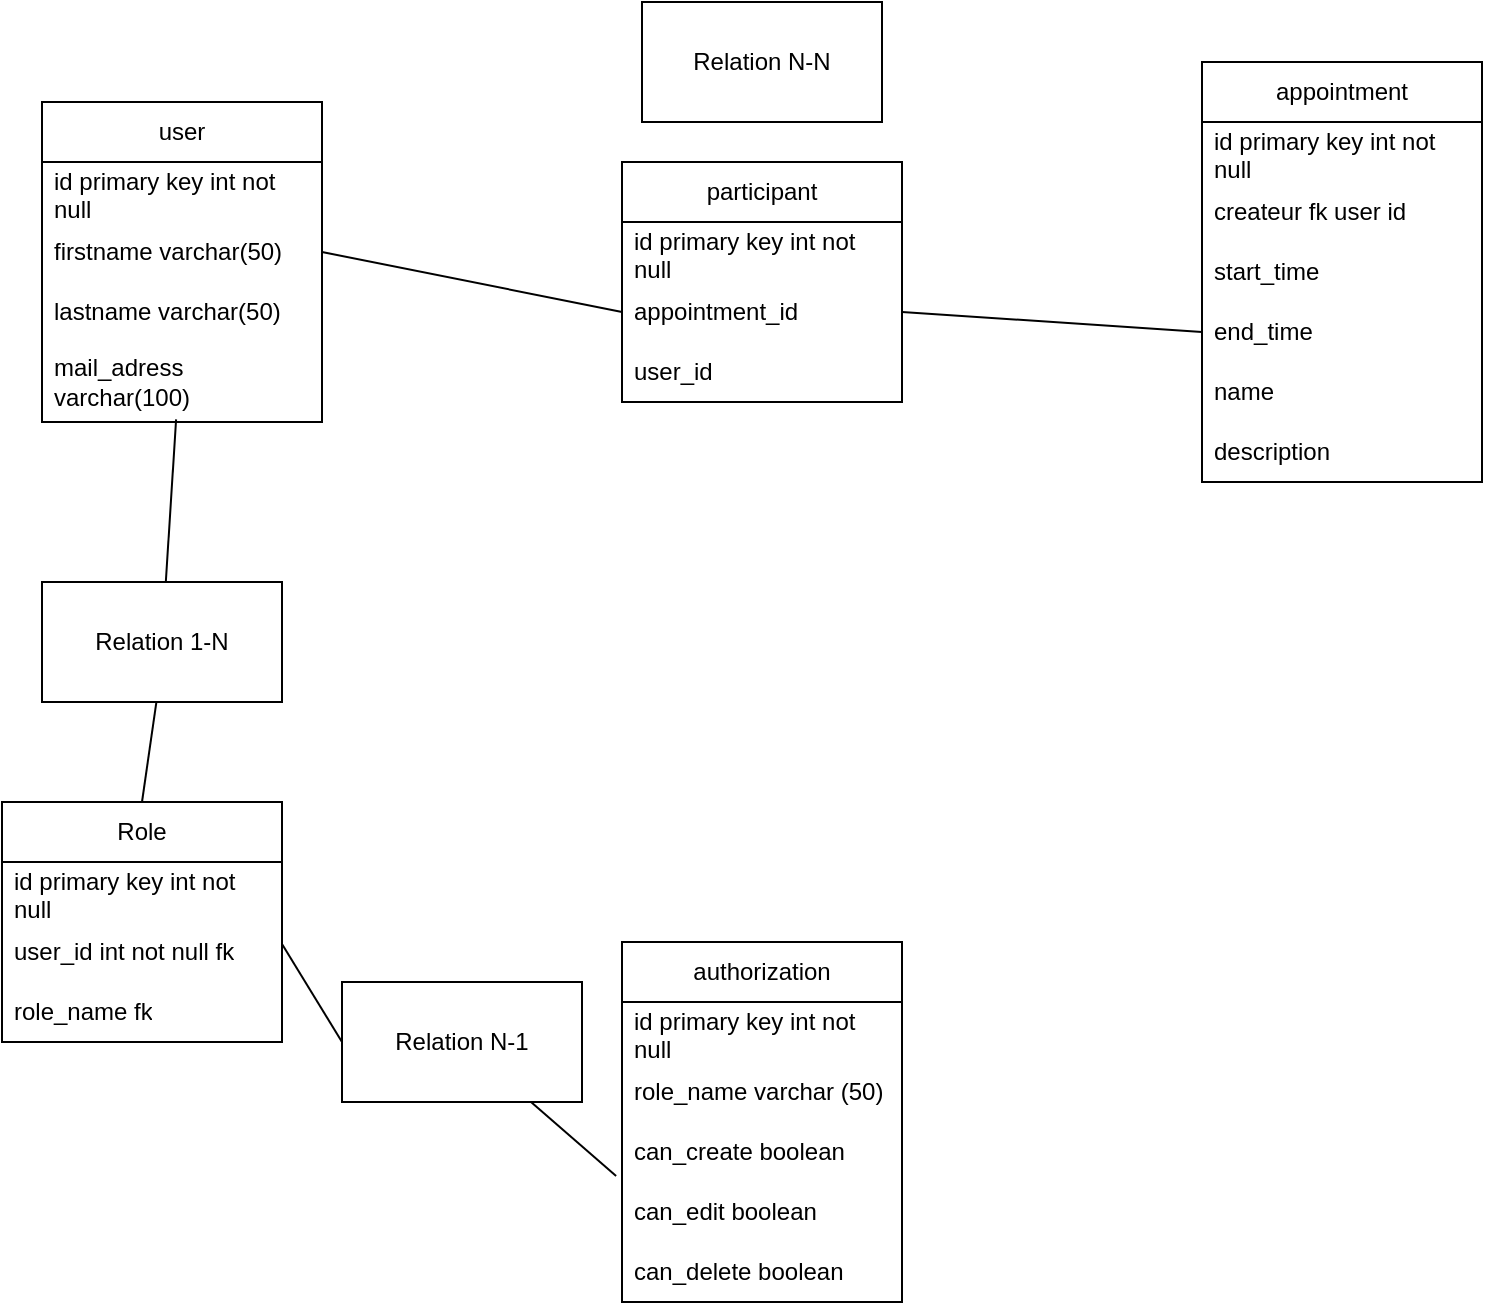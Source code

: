 <mxfile version="21.5.2" type="github">
  <diagram name="Page-1" id="rHeJxagXKsCjm51ZO492">
    <mxGraphModel dx="329" dy="665" grid="1" gridSize="10" guides="1" tooltips="1" connect="1" arrows="1" fold="1" page="1" pageScale="1" pageWidth="827" pageHeight="1169" math="0" shadow="0">
      <root>
        <mxCell id="0" />
        <mxCell id="1" parent="0" />
        <mxCell id="9v8xwFdSX0G-6z-kkgyB-1" value="user" style="swimlane;fontStyle=0;childLayout=stackLayout;horizontal=1;startSize=30;horizontalStack=0;resizeParent=1;resizeParentMax=0;resizeLast=0;collapsible=1;marginBottom=0;whiteSpace=wrap;html=1;" parent="1" vertex="1">
          <mxGeometry x="80" y="60" width="140" height="160" as="geometry" />
        </mxCell>
        <mxCell id="9v8xwFdSX0G-6z-kkgyB-2" value="id primary key int not null" style="text;strokeColor=none;fillColor=none;align=left;verticalAlign=middle;spacingLeft=4;spacingRight=4;overflow=hidden;points=[[0,0.5],[1,0.5]];portConstraint=eastwest;rotatable=0;whiteSpace=wrap;html=1;" parent="9v8xwFdSX0G-6z-kkgyB-1" vertex="1">
          <mxGeometry y="30" width="140" height="30" as="geometry" />
        </mxCell>
        <mxCell id="9v8xwFdSX0G-6z-kkgyB-3" value="firstname varchar(50)" style="text;strokeColor=none;fillColor=none;align=left;verticalAlign=middle;spacingLeft=4;spacingRight=4;overflow=hidden;points=[[0,0.5],[1,0.5]];portConstraint=eastwest;rotatable=0;whiteSpace=wrap;html=1;" parent="9v8xwFdSX0G-6z-kkgyB-1" vertex="1">
          <mxGeometry y="60" width="140" height="30" as="geometry" />
        </mxCell>
        <mxCell id="9v8xwFdSX0G-6z-kkgyB-4" value="lastname varchar(50)" style="text;strokeColor=none;fillColor=none;align=left;verticalAlign=middle;spacingLeft=4;spacingRight=4;overflow=hidden;points=[[0,0.5],[1,0.5]];portConstraint=eastwest;rotatable=0;whiteSpace=wrap;html=1;" parent="9v8xwFdSX0G-6z-kkgyB-1" vertex="1">
          <mxGeometry y="90" width="140" height="30" as="geometry" />
        </mxCell>
        <mxCell id="9v8xwFdSX0G-6z-kkgyB-6" value="mail_adress varchar(100)" style="text;strokeColor=none;fillColor=none;align=left;verticalAlign=middle;spacingLeft=4;spacingRight=4;overflow=hidden;points=[[0,0.5],[1,0.5]];portConstraint=eastwest;rotatable=0;whiteSpace=wrap;html=1;" parent="9v8xwFdSX0G-6z-kkgyB-1" vertex="1">
          <mxGeometry y="120" width="140" height="40" as="geometry" />
        </mxCell>
        <mxCell id="9v8xwFdSX0G-6z-kkgyB-8" value="appointment" style="swimlane;fontStyle=0;childLayout=stackLayout;horizontal=1;startSize=30;horizontalStack=0;resizeParent=1;resizeParentMax=0;resizeLast=0;collapsible=1;marginBottom=0;whiteSpace=wrap;html=1;" parent="1" vertex="1">
          <mxGeometry x="660" y="40" width="140" height="210" as="geometry" />
        </mxCell>
        <mxCell id="9v8xwFdSX0G-6z-kkgyB-9" value="id primary key int not null" style="text;strokeColor=none;fillColor=none;align=left;verticalAlign=middle;spacingLeft=4;spacingRight=4;overflow=hidden;points=[[0,0.5],[1,0.5]];portConstraint=eastwest;rotatable=0;whiteSpace=wrap;html=1;" parent="9v8xwFdSX0G-6z-kkgyB-8" vertex="1">
          <mxGeometry y="30" width="140" height="30" as="geometry" />
        </mxCell>
        <mxCell id="of6wVmA66O7GX9ItAcC--6" value="createur fk user id" style="text;strokeColor=none;fillColor=none;align=left;verticalAlign=middle;spacingLeft=4;spacingRight=4;overflow=hidden;points=[[0,0.5],[1,0.5]];portConstraint=eastwest;rotatable=0;whiteSpace=wrap;html=1;" vertex="1" parent="9v8xwFdSX0G-6z-kkgyB-8">
          <mxGeometry y="60" width="140" height="30" as="geometry" />
        </mxCell>
        <mxCell id="of6wVmA66O7GX9ItAcC--5" value="start_time" style="text;strokeColor=none;fillColor=none;align=left;verticalAlign=middle;spacingLeft=4;spacingRight=4;overflow=hidden;points=[[0,0.5],[1,0.5]];portConstraint=eastwest;rotatable=0;whiteSpace=wrap;html=1;" vertex="1" parent="9v8xwFdSX0G-6z-kkgyB-8">
          <mxGeometry y="90" width="140" height="30" as="geometry" />
        </mxCell>
        <mxCell id="of6wVmA66O7GX9ItAcC--4" value="end_time" style="text;strokeColor=none;fillColor=none;align=left;verticalAlign=middle;spacingLeft=4;spacingRight=4;overflow=hidden;points=[[0,0.5],[1,0.5]];portConstraint=eastwest;rotatable=0;whiteSpace=wrap;html=1;" vertex="1" parent="9v8xwFdSX0G-6z-kkgyB-8">
          <mxGeometry y="120" width="140" height="30" as="geometry" />
        </mxCell>
        <mxCell id="9v8xwFdSX0G-6z-kkgyB-10" value="name" style="text;strokeColor=none;fillColor=none;align=left;verticalAlign=middle;spacingLeft=4;spacingRight=4;overflow=hidden;points=[[0,0.5],[1,0.5]];portConstraint=eastwest;rotatable=0;whiteSpace=wrap;html=1;" parent="9v8xwFdSX0G-6z-kkgyB-8" vertex="1">
          <mxGeometry y="150" width="140" height="30" as="geometry" />
        </mxCell>
        <mxCell id="9v8xwFdSX0G-6z-kkgyB-11" value="description" style="text;strokeColor=none;fillColor=none;align=left;verticalAlign=middle;spacingLeft=4;spacingRight=4;overflow=hidden;points=[[0,0.5],[1,0.5]];portConstraint=eastwest;rotatable=0;whiteSpace=wrap;html=1;" parent="9v8xwFdSX0G-6z-kkgyB-8" vertex="1">
          <mxGeometry y="180" width="140" height="30" as="geometry" />
        </mxCell>
        <mxCell id="9v8xwFdSX0G-6z-kkgyB-13" value="authorization" style="swimlane;fontStyle=0;childLayout=stackLayout;horizontal=1;startSize=30;horizontalStack=0;resizeParent=1;resizeParentMax=0;resizeLast=0;collapsible=1;marginBottom=0;whiteSpace=wrap;html=1;" parent="1" vertex="1">
          <mxGeometry x="370" y="480" width="140" height="180" as="geometry" />
        </mxCell>
        <mxCell id="9v8xwFdSX0G-6z-kkgyB-14" value="id primary key int not null" style="text;strokeColor=none;fillColor=none;align=left;verticalAlign=middle;spacingLeft=4;spacingRight=4;overflow=hidden;points=[[0,0.5],[1,0.5]];portConstraint=eastwest;rotatable=0;whiteSpace=wrap;html=1;" parent="9v8xwFdSX0G-6z-kkgyB-13" vertex="1">
          <mxGeometry y="30" width="140" height="30" as="geometry" />
        </mxCell>
        <mxCell id="of6wVmA66O7GX9ItAcC--3" value="role_name varchar (50)" style="text;strokeColor=none;fillColor=none;align=left;verticalAlign=middle;spacingLeft=4;spacingRight=4;overflow=hidden;points=[[0,0.5],[1,0.5]];portConstraint=eastwest;rotatable=0;whiteSpace=wrap;html=1;" vertex="1" parent="9v8xwFdSX0G-6z-kkgyB-13">
          <mxGeometry y="60" width="140" height="30" as="geometry" />
        </mxCell>
        <mxCell id="9v8xwFdSX0G-6z-kkgyB-34" value="can_create boolean" style="text;strokeColor=none;fillColor=none;align=left;verticalAlign=middle;spacingLeft=4;spacingRight=4;overflow=hidden;points=[[0,0.5],[1,0.5]];portConstraint=eastwest;rotatable=0;whiteSpace=wrap;html=1;" parent="9v8xwFdSX0G-6z-kkgyB-13" vertex="1">
          <mxGeometry y="90" width="140" height="30" as="geometry" />
        </mxCell>
        <mxCell id="9v8xwFdSX0G-6z-kkgyB-35" value="can_edit boolean" style="text;strokeColor=none;fillColor=none;align=left;verticalAlign=middle;spacingLeft=4;spacingRight=4;overflow=hidden;points=[[0,0.5],[1,0.5]];portConstraint=eastwest;rotatable=0;whiteSpace=wrap;html=1;" parent="9v8xwFdSX0G-6z-kkgyB-13" vertex="1">
          <mxGeometry y="120" width="140" height="30" as="geometry" />
        </mxCell>
        <mxCell id="9v8xwFdSX0G-6z-kkgyB-36" value="can_delete boolean" style="text;strokeColor=none;fillColor=none;align=left;verticalAlign=middle;spacingLeft=4;spacingRight=4;overflow=hidden;points=[[0,0.5],[1,0.5]];portConstraint=eastwest;rotatable=0;whiteSpace=wrap;html=1;" parent="9v8xwFdSX0G-6z-kkgyB-13" vertex="1">
          <mxGeometry y="150" width="140" height="30" as="geometry" />
        </mxCell>
        <mxCell id="9v8xwFdSX0G-6z-kkgyB-24" value="Relation N-N" style="whiteSpace=wrap;html=1;" parent="1" vertex="1">
          <mxGeometry x="380" y="10" width="120" height="60" as="geometry" />
        </mxCell>
        <mxCell id="9v8xwFdSX0G-6z-kkgyB-26" value="" style="endArrow=none;html=1;rounded=0;exitX=0.479;exitY=0.967;exitDx=0;exitDy=0;exitPerimeter=0;entryX=0.5;entryY=0;entryDx=0;entryDy=0;" parent="1" source="9v8xwFdSX0G-6z-kkgyB-49" target="9v8xwFdSX0G-6z-kkgyB-40" edge="1">
          <mxGeometry width="50" height="50" relative="1" as="geometry">
            <mxPoint x="158.94" y="299.01" as="sourcePoint" />
            <mxPoint x="130" y="400" as="targetPoint" />
          </mxGeometry>
        </mxCell>
        <mxCell id="9v8xwFdSX0G-6z-kkgyB-40" value="Role" style="swimlane;fontStyle=0;childLayout=stackLayout;horizontal=1;startSize=30;horizontalStack=0;resizeParent=1;resizeParentMax=0;resizeLast=0;collapsible=1;marginBottom=0;whiteSpace=wrap;html=1;" parent="1" vertex="1">
          <mxGeometry x="60" y="410" width="140" height="120" as="geometry" />
        </mxCell>
        <mxCell id="9v8xwFdSX0G-6z-kkgyB-41" value="id primary key int not null" style="text;strokeColor=none;fillColor=none;align=left;verticalAlign=middle;spacingLeft=4;spacingRight=4;overflow=hidden;points=[[0,0.5],[1,0.5]];portConstraint=eastwest;rotatable=0;whiteSpace=wrap;html=1;" parent="9v8xwFdSX0G-6z-kkgyB-40" vertex="1">
          <mxGeometry y="30" width="140" height="30" as="geometry" />
        </mxCell>
        <mxCell id="9v8xwFdSX0G-6z-kkgyB-42" value="user_id int not null fk" style="text;strokeColor=none;fillColor=none;align=left;verticalAlign=middle;spacingLeft=4;spacingRight=4;overflow=hidden;points=[[0,0.5],[1,0.5]];portConstraint=eastwest;rotatable=0;whiteSpace=wrap;html=1;" parent="9v8xwFdSX0G-6z-kkgyB-40" vertex="1">
          <mxGeometry y="60" width="140" height="30" as="geometry" />
        </mxCell>
        <mxCell id="9v8xwFdSX0G-6z-kkgyB-51" value="role_name fk" style="text;strokeColor=none;fillColor=none;align=left;verticalAlign=middle;spacingLeft=4;spacingRight=4;overflow=hidden;points=[[0,0.5],[1,0.5]];portConstraint=eastwest;rotatable=0;whiteSpace=wrap;html=1;" parent="9v8xwFdSX0G-6z-kkgyB-40" vertex="1">
          <mxGeometry y="90" width="140" height="30" as="geometry" />
        </mxCell>
        <mxCell id="9v8xwFdSX0G-6z-kkgyB-48" value="" style="endArrow=none;html=1;rounded=0;exitX=0;exitY=0.5;exitDx=0;exitDy=0;" parent="1" source="9v8xwFdSX0G-6z-kkgyB-23" edge="1">
          <mxGeometry width="50" height="50" relative="1" as="geometry">
            <mxPoint x="237" y="350" as="sourcePoint" />
            <mxPoint x="200" y="481" as="targetPoint" />
          </mxGeometry>
        </mxCell>
        <mxCell id="9v8xwFdSX0G-6z-kkgyB-50" value="" style="endArrow=none;html=1;rounded=0;exitX=0.479;exitY=0.967;exitDx=0;exitDy=0;exitPerimeter=0;" parent="1" source="9v8xwFdSX0G-6z-kkgyB-6" target="9v8xwFdSX0G-6z-kkgyB-49" edge="1">
          <mxGeometry width="50" height="50" relative="1" as="geometry">
            <mxPoint x="167" y="269" as="sourcePoint" />
            <mxPoint x="130" y="400" as="targetPoint" />
          </mxGeometry>
        </mxCell>
        <mxCell id="9v8xwFdSX0G-6z-kkgyB-49" value="Relation 1-N" style="whiteSpace=wrap;html=1;" parent="1" vertex="1">
          <mxGeometry x="80" y="300" width="120" height="60" as="geometry" />
        </mxCell>
        <mxCell id="NwiTy2WCb6p2vehGHKtI-8" value="participant" style="swimlane;fontStyle=0;childLayout=stackLayout;horizontal=1;startSize=30;horizontalStack=0;resizeParent=1;resizeParentMax=0;resizeLast=0;collapsible=1;marginBottom=0;whiteSpace=wrap;html=1;" parent="1" vertex="1">
          <mxGeometry x="370" y="90" width="140" height="120" as="geometry" />
        </mxCell>
        <mxCell id="NwiTy2WCb6p2vehGHKtI-9" value="id primary key int not null" style="text;strokeColor=none;fillColor=none;align=left;verticalAlign=middle;spacingLeft=4;spacingRight=4;overflow=hidden;points=[[0,0.5],[1,0.5]];portConstraint=eastwest;rotatable=0;whiteSpace=wrap;html=1;" parent="NwiTy2WCb6p2vehGHKtI-8" vertex="1">
          <mxGeometry y="30" width="140" height="30" as="geometry" />
        </mxCell>
        <mxCell id="NwiTy2WCb6p2vehGHKtI-10" value="appointment_id" style="text;strokeColor=none;fillColor=none;align=left;verticalAlign=middle;spacingLeft=4;spacingRight=4;overflow=hidden;points=[[0,0.5],[1,0.5]];portConstraint=eastwest;rotatable=0;whiteSpace=wrap;html=1;" parent="NwiTy2WCb6p2vehGHKtI-8" vertex="1">
          <mxGeometry y="60" width="140" height="30" as="geometry" />
        </mxCell>
        <mxCell id="NwiTy2WCb6p2vehGHKtI-11" value="user_id" style="text;strokeColor=none;fillColor=none;align=left;verticalAlign=middle;spacingLeft=4;spacingRight=4;overflow=hidden;points=[[0,0.5],[1,0.5]];portConstraint=eastwest;rotatable=0;whiteSpace=wrap;html=1;" parent="NwiTy2WCb6p2vehGHKtI-8" vertex="1">
          <mxGeometry y="90" width="140" height="30" as="geometry" />
        </mxCell>
        <mxCell id="NwiTy2WCb6p2vehGHKtI-14" value="" style="endArrow=none;html=1;rounded=0;exitX=1;exitY=0.5;exitDx=0;exitDy=0;entryX=0;entryY=0.5;entryDx=0;entryDy=0;" parent="1" source="9v8xwFdSX0G-6z-kkgyB-3" target="NwiTy2WCb6p2vehGHKtI-10" edge="1">
          <mxGeometry width="50" height="50" relative="1" as="geometry">
            <mxPoint x="230" y="175" as="sourcePoint" />
            <mxPoint x="347" y="205" as="targetPoint" />
          </mxGeometry>
        </mxCell>
        <mxCell id="NwiTy2WCb6p2vehGHKtI-15" value="" style="endArrow=none;html=1;rounded=0;entryX=1;entryY=0.5;entryDx=0;entryDy=0;exitX=0;exitY=0.5;exitDx=0;exitDy=0;" parent="1" source="of6wVmA66O7GX9ItAcC--4" target="NwiTy2WCb6p2vehGHKtI-10" edge="1">
          <mxGeometry width="50" height="50" relative="1" as="geometry">
            <mxPoint x="740" y="160" as="sourcePoint" />
            <mxPoint x="880" y="400" as="targetPoint" />
          </mxGeometry>
        </mxCell>
        <mxCell id="of6wVmA66O7GX9ItAcC--1" value="" style="endArrow=none;html=1;rounded=0;exitX=-0.021;exitY=-0.1;exitDx=0;exitDy=0;exitPerimeter=0;" edge="1" parent="1" source="9v8xwFdSX0G-6z-kkgyB-35" target="9v8xwFdSX0G-6z-kkgyB-23">
          <mxGeometry width="50" height="50" relative="1" as="geometry">
            <mxPoint x="367" y="567" as="sourcePoint" />
            <mxPoint x="200" y="481" as="targetPoint" />
          </mxGeometry>
        </mxCell>
        <mxCell id="9v8xwFdSX0G-6z-kkgyB-23" value="Relation N-1" style="whiteSpace=wrap;html=1;" parent="1" vertex="1">
          <mxGeometry x="230" y="500" width="120" height="60" as="geometry" />
        </mxCell>
      </root>
    </mxGraphModel>
  </diagram>
</mxfile>
